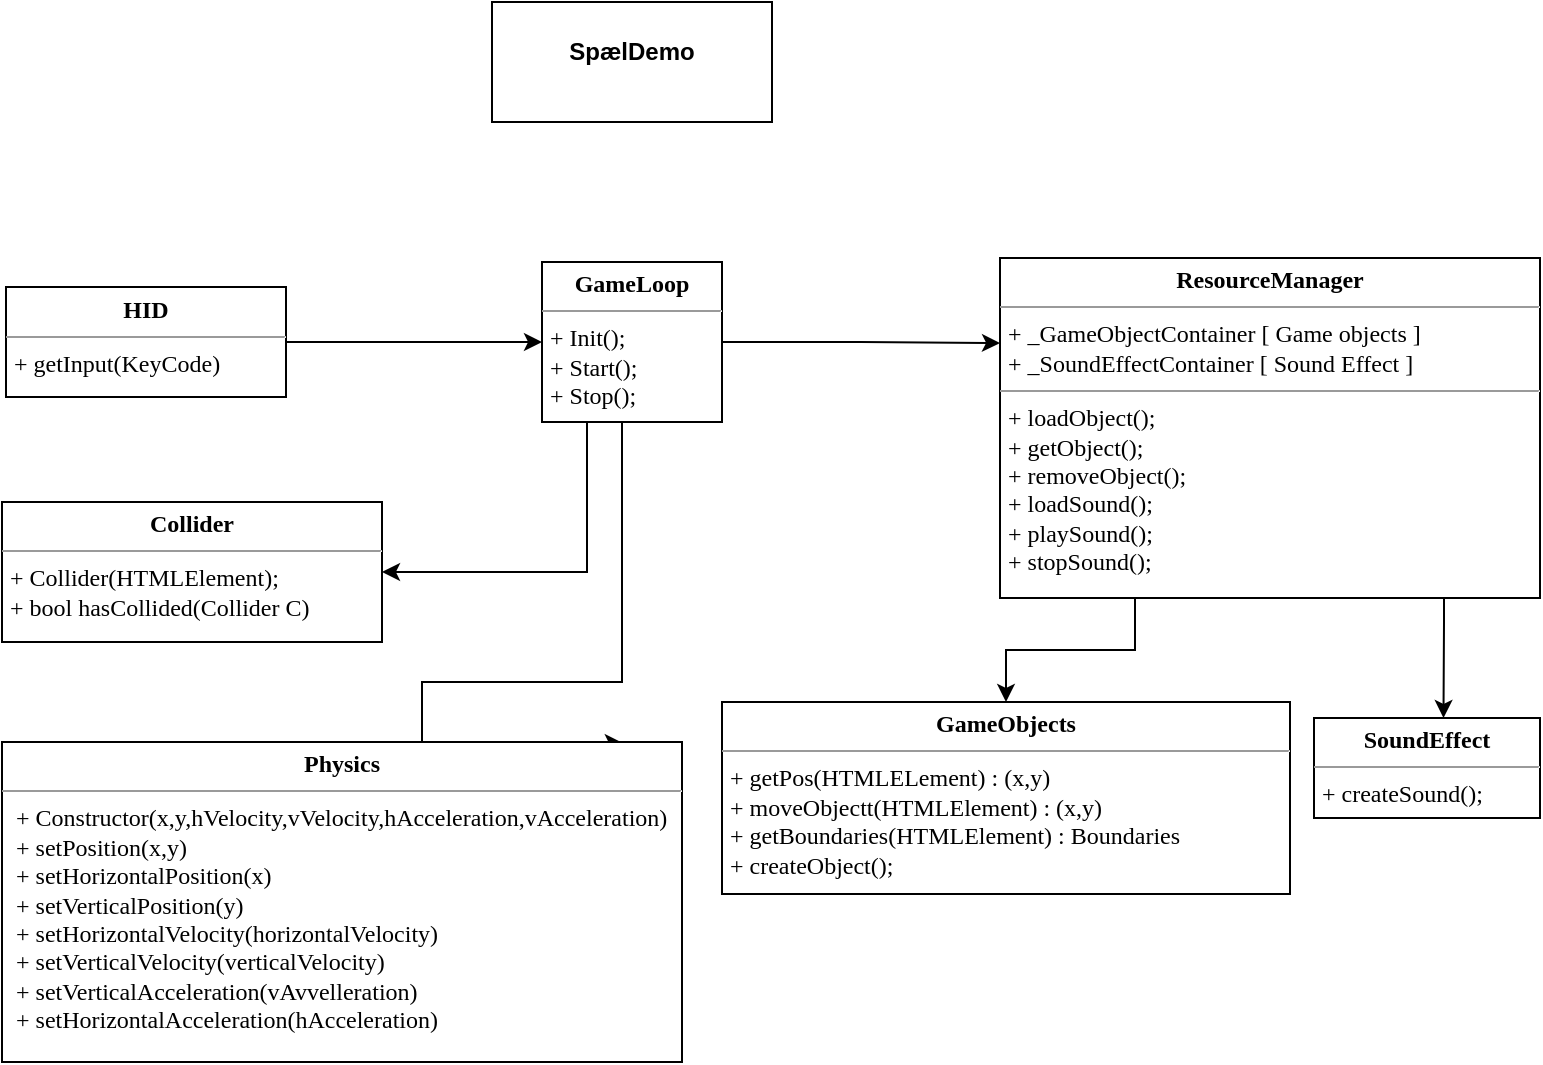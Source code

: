 <mxfile version="14.6.6" type="embed"><diagram id="hcV4guKs5UnGT7SlEPSO" name="Page-1"><mxGraphModel dx="956" dy="698" grid="1" gridSize="10" guides="1" tooltips="1" connect="1" arrows="1" fold="1" page="1" pageScale="1" pageWidth="850" pageHeight="1100" math="0" shadow="0"><root><mxCell id="0"/><mxCell id="1" parent="0"/><mxCell id="22" style="edgeStyle=orthogonalEdgeStyle;rounded=0;orthogonalLoop=1;jettySize=auto;html=1;exitX=0.25;exitY=1;exitDx=0;exitDy=0;entryX=1;entryY=0.5;entryDx=0;entryDy=0;" parent="1" source="2" target="4" edge="1"><mxGeometry relative="1" as="geometry"/></mxCell><mxCell id="25" style="edgeStyle=orthogonalEdgeStyle;rounded=0;orthogonalLoop=1;jettySize=auto;html=1;exitX=0.5;exitY=1;exitDx=0;exitDy=0;entryX=0.913;entryY=0.003;entryDx=0;entryDy=0;entryPerimeter=0;" parent="1" source="2" target="5" edge="1"><mxGeometry relative="1" as="geometry"><Array as="points"><mxPoint x="350" y="280"/><mxPoint x="350" y="410"/><mxPoint x="250" y="410"/><mxPoint x="250" y="440"/></Array></mxGeometry></mxCell><mxCell id="28" style="edgeStyle=orthogonalEdgeStyle;rounded=0;orthogonalLoop=1;jettySize=auto;html=1;exitX=1;exitY=0.5;exitDx=0;exitDy=0;entryX=0;entryY=0.25;entryDx=0;entryDy=0;" parent="1" source="2" target="6" edge="1"><mxGeometry relative="1" as="geometry"/></mxCell><mxCell id="2" value="&lt;p style=&quot;margin: 0px ; margin-top: 4px ; text-align: center&quot;&gt;&lt;b&gt;&lt;font face=&quot;Verdana&quot;&gt;GameLoop&lt;/font&gt;&lt;/b&gt;&lt;/p&gt;&lt;hr size=&quot;1&quot;&gt;&lt;p style=&quot;margin: 0px ; margin-left: 4px&quot;&gt;&lt;font face=&quot;Verdana&quot;&gt;+ Init();&lt;br&gt;+ Start();&lt;/font&gt;&lt;/p&gt;&lt;p style=&quot;margin: 0px ; margin-left: 4px&quot;&gt;&lt;font face=&quot;Verdana&quot;&gt;+ Stop();&lt;/font&gt;&lt;/p&gt;" style="verticalAlign=top;align=left;overflow=fill;fontSize=12;fontFamily=Helvetica;html=1;" parent="1" vertex="1"><mxGeometry x="310" y="200" width="90" height="80" as="geometry"/></mxCell><mxCell id="18" style="edgeStyle=orthogonalEdgeStyle;rounded=0;orthogonalLoop=1;jettySize=auto;html=1;exitX=1;exitY=0.5;exitDx=0;exitDy=0;" parent="1" source="3" target="2" edge="1"><mxGeometry relative="1" as="geometry"/></mxCell><mxCell id="3" value="&lt;p style=&quot;margin: 0px ; margin-top: 4px ; text-align: center&quot;&gt;&lt;b&gt;&lt;font face=&quot;Verdana&quot;&gt;HID&lt;/font&gt;&lt;/b&gt;&lt;/p&gt;&lt;hr size=&quot;1&quot;&gt;&lt;p style=&quot;margin: 0px ; margin-left: 4px&quot;&gt;&lt;font face=&quot;Verdana&quot;&gt;+ getInput(KeyCode)&lt;/font&gt;&lt;br&gt;&lt;/p&gt;" style="verticalAlign=top;align=left;overflow=fill;fontSize=12;fontFamily=Helvetica;html=1;" parent="1" vertex="1"><mxGeometry x="42" y="212.5" width="140" height="55" as="geometry"/></mxCell><mxCell id="4" value="&lt;p style=&quot;margin: 0px ; margin-top: 4px ; text-align: center&quot;&gt;&lt;b&gt;&lt;font face=&quot;Verdana&quot;&gt;Collider&lt;/font&gt;&lt;/b&gt;&lt;/p&gt;&lt;hr size=&quot;1&quot;&gt;&lt;p style=&quot;margin: 0px ; margin-left: 4px&quot;&gt;&lt;font face=&quot;Verdana&quot;&gt;+ Collider(HTMLElement);&lt;/font&gt;&lt;/p&gt;&lt;p style=&quot;margin: 0px ; margin-left: 4px&quot;&gt;&lt;font face=&quot;Verdana&quot;&gt;+ bool hasCollided(Collider C)&lt;/font&gt;&lt;/p&gt;" style="verticalAlign=top;align=left;overflow=fill;fontSize=12;fontFamily=Helvetica;html=1;" parent="1" vertex="1"><mxGeometry x="40" y="320" width="190" height="70" as="geometry"/></mxCell><mxCell id="5" value="&lt;p style=&quot;margin: 0px ; margin-top: 4px ; text-align: center&quot;&gt;&lt;b&gt;&lt;font face=&quot;Verdana&quot;&gt;Physics&lt;/font&gt;&lt;/b&gt;&lt;/p&gt;&lt;hr size=&quot;1&quot;&gt;&lt;p style=&quot;margin: 0px ; margin-left: 4px&quot;&gt;&lt;font face=&quot;Verdana&quot;&gt;&amp;nbsp;+ Constructor(x,y,hVelocity,vVelocity,hAcceleration,vAcceleration)&amp;nbsp;&lt;/font&gt;&lt;/p&gt;&lt;p style=&quot;margin: 0px ; margin-left: 4px&quot;&gt;&lt;font face=&quot;Verdana&quot;&gt;&amp;nbsp;+ setPosition(x,y)&lt;/font&gt;&lt;/p&gt;&lt;p style=&quot;margin: 0px ; margin-left: 4px&quot;&gt;&lt;font face=&quot;Verdana&quot;&gt;&amp;nbsp;+ setHorizontalPosition(x)&lt;/font&gt;&lt;/p&gt;&lt;p style=&quot;margin: 0px ; margin-left: 4px&quot;&gt;&lt;font face=&quot;Verdana&quot;&gt;&amp;nbsp;+ setVerticalPosition(y)&lt;/font&gt;&lt;/p&gt;&lt;p style=&quot;margin: 0px ; margin-left: 4px&quot;&gt;&lt;font face=&quot;Verdana&quot;&gt;&amp;nbsp;+ setHorizontalVelocity(horizontalVelocity)&lt;/font&gt;&lt;/p&gt;&lt;p style=&quot;margin: 0px ; margin-left: 4px&quot;&gt;&lt;font face=&quot;Verdana&quot;&gt;&amp;nbsp;+ setVerticalVelocity(verticalVelocity)&amp;nbsp;&lt;/font&gt;&lt;/p&gt;&lt;p style=&quot;margin: 0px ; margin-left: 4px&quot;&gt;&lt;font face=&quot;Verdana&quot;&gt;&amp;nbsp;+ setVerticalAcceleration(vAvvelleration)&lt;/font&gt;&lt;/p&gt;&lt;p style=&quot;margin: 0px ; margin-left: 4px&quot;&gt;&lt;font face=&quot;Verdana&quot;&gt;&amp;nbsp;+ setHorizontalAcceleration(hAcceleration)&lt;/font&gt;&lt;/p&gt;" style="verticalAlign=top;align=left;overflow=fill;fontSize=12;fontFamily=Helvetica;html=1;" parent="1" vertex="1"><mxGeometry x="40" y="440" width="340" height="160" as="geometry"/></mxCell><mxCell id="26" style="edgeStyle=orthogonalEdgeStyle;rounded=0;orthogonalLoop=1;jettySize=auto;html=1;entryX=0.573;entryY=0;entryDx=0;entryDy=0;entryPerimeter=0;" parent="1" source="6" target="11" edge="1"><mxGeometry relative="1" as="geometry"><Array as="points"><mxPoint x="761" y="380"/><mxPoint x="761" y="380"/></Array></mxGeometry></mxCell><mxCell id="27" style="edgeStyle=orthogonalEdgeStyle;rounded=0;orthogonalLoop=1;jettySize=auto;html=1;exitX=0.25;exitY=1;exitDx=0;exitDy=0;entryX=0.5;entryY=0;entryDx=0;entryDy=0;" parent="1" source="6" target="10" edge="1"><mxGeometry relative="1" as="geometry"/></mxCell><mxCell id="6" value="&lt;p style=&quot;margin: 0px ; margin-top: 4px ; text-align: center&quot;&gt;&lt;b&gt;&lt;font face=&quot;Verdana&quot;&gt;ResourceManager&lt;/font&gt;&lt;/b&gt;&lt;/p&gt;&lt;hr size=&quot;1&quot;&gt;&lt;p style=&quot;margin: 0px ; margin-left: 4px&quot;&gt;&lt;font face=&quot;Verdana&quot;&gt;+ _GameObjectContainer [ Game objects ]&lt;/font&gt;&lt;/p&gt;&lt;p style=&quot;margin: 0px ; margin-left: 4px&quot;&gt;&lt;font face=&quot;Verdana&quot;&gt;+ _SoundEffectContainer [ Sound Effect ]&lt;/font&gt;&lt;/p&gt;&lt;hr size=&quot;1&quot;&gt;&lt;p style=&quot;margin: 0px ; margin-left: 4px&quot;&gt;&lt;font face=&quot;Verdana&quot;&gt;+ loadObject();&lt;/font&gt;&lt;/p&gt;&lt;p style=&quot;margin: 0px ; margin-left: 4px&quot;&gt;&lt;font face=&quot;Verdana&quot;&gt;+ getObject();&lt;/font&gt;&lt;/p&gt;&lt;p style=&quot;margin: 0px ; margin-left: 4px&quot;&gt;&lt;font face=&quot;Verdana&quot;&gt;+ removeObject();&lt;/font&gt;&lt;/p&gt;&lt;p style=&quot;margin: 0px ; margin-left: 4px&quot;&gt;&lt;font face=&quot;Verdana&quot;&gt;+ loadSound();&lt;/font&gt;&lt;/p&gt;&lt;p style=&quot;margin: 0px ; margin-left: 4px&quot;&gt;&lt;font face=&quot;Verdana&quot;&gt;+ playSound();&lt;/font&gt;&lt;/p&gt;&lt;p style=&quot;margin: 0px ; margin-left: 4px&quot;&gt;&lt;font face=&quot;Verdana&quot;&gt;+ stopSound();&lt;/font&gt;&lt;/p&gt;" style="verticalAlign=top;align=left;overflow=fill;fontSize=12;fontFamily=Helvetica;html=1;" parent="1" vertex="1"><mxGeometry x="539" y="198" width="270" height="170" as="geometry"/></mxCell><mxCell id="8" style="edgeStyle=orthogonalEdgeStyle;rounded=0;orthogonalLoop=1;jettySize=auto;html=1;exitX=0.5;exitY=1;exitDx=0;exitDy=0;" parent="1" source="2" target="2" edge="1"><mxGeometry relative="1" as="geometry"/></mxCell><mxCell id="10" value="&lt;p style=&quot;margin: 0px ; margin-top: 4px ; text-align: center&quot;&gt;&lt;b&gt;&lt;font face=&quot;Verdana&quot;&gt;GameObjects&lt;/font&gt;&lt;/b&gt;&lt;/p&gt;&lt;hr size=&quot;1&quot;&gt;&lt;p style=&quot;margin: 0px ; margin-left: 4px&quot;&gt;&lt;font face=&quot;Verdana&quot;&gt;+ getPos(HTMLELement) : (x,y)&lt;/font&gt;&lt;/p&gt;&lt;p style=&quot;margin: 0px ; margin-left: 4px&quot;&gt;&lt;font face=&quot;Verdana&quot;&gt;+ moveObjectt(HTMLElement) : (x,y)&lt;/font&gt;&lt;/p&gt;&lt;p style=&quot;margin: 0px ; margin-left: 4px&quot;&gt;&lt;font face=&quot;Verdana&quot;&gt;+ getBoundaries(HTMLElement) : Boundaries&lt;/font&gt;&lt;/p&gt;&lt;p style=&quot;margin: 0px ; margin-left: 4px&quot;&gt;&lt;font face=&quot;Verdana&quot;&gt;+ createObject();&lt;/font&gt;&lt;/p&gt;" style="verticalAlign=top;align=left;overflow=fill;fontSize=12;fontFamily=Helvetica;html=1;" parent="1" vertex="1"><mxGeometry x="400" y="420" width="284" height="96" as="geometry"/></mxCell><mxCell id="11" value="&lt;p style=&quot;margin: 0px ; margin-top: 4px ; text-align: center&quot;&gt;&lt;b&gt;&lt;font face=&quot;Verdana&quot;&gt;SoundEffect&lt;/font&gt;&lt;/b&gt;&lt;/p&gt;&lt;hr size=&quot;1&quot;&gt;&lt;p style=&quot;margin: 0px ; margin-left: 4px&quot;&gt;&lt;font face=&quot;Verdana&quot;&gt;+ createSound();&lt;/font&gt;&lt;/p&gt;" style="verticalAlign=top;align=left;overflow=fill;fontSize=12;fontFamily=Helvetica;html=1;" parent="1" vertex="1"><mxGeometry x="696" y="428" width="113" height="50" as="geometry"/></mxCell><mxCell id="15" value="&lt;p style=&quot;margin: 0px ; margin-top: 4px ; text-align: center&quot;&gt;&lt;br&gt;&lt;b&gt;SpælDemo&lt;/b&gt;&lt;/p&gt;" style="verticalAlign=top;align=left;overflow=fill;fontSize=12;fontFamily=Helvetica;html=1;" parent="1" vertex="1"><mxGeometry x="285" y="70" width="140" height="60" as="geometry"/></mxCell></root></mxGraphModel></diagram></mxfile>